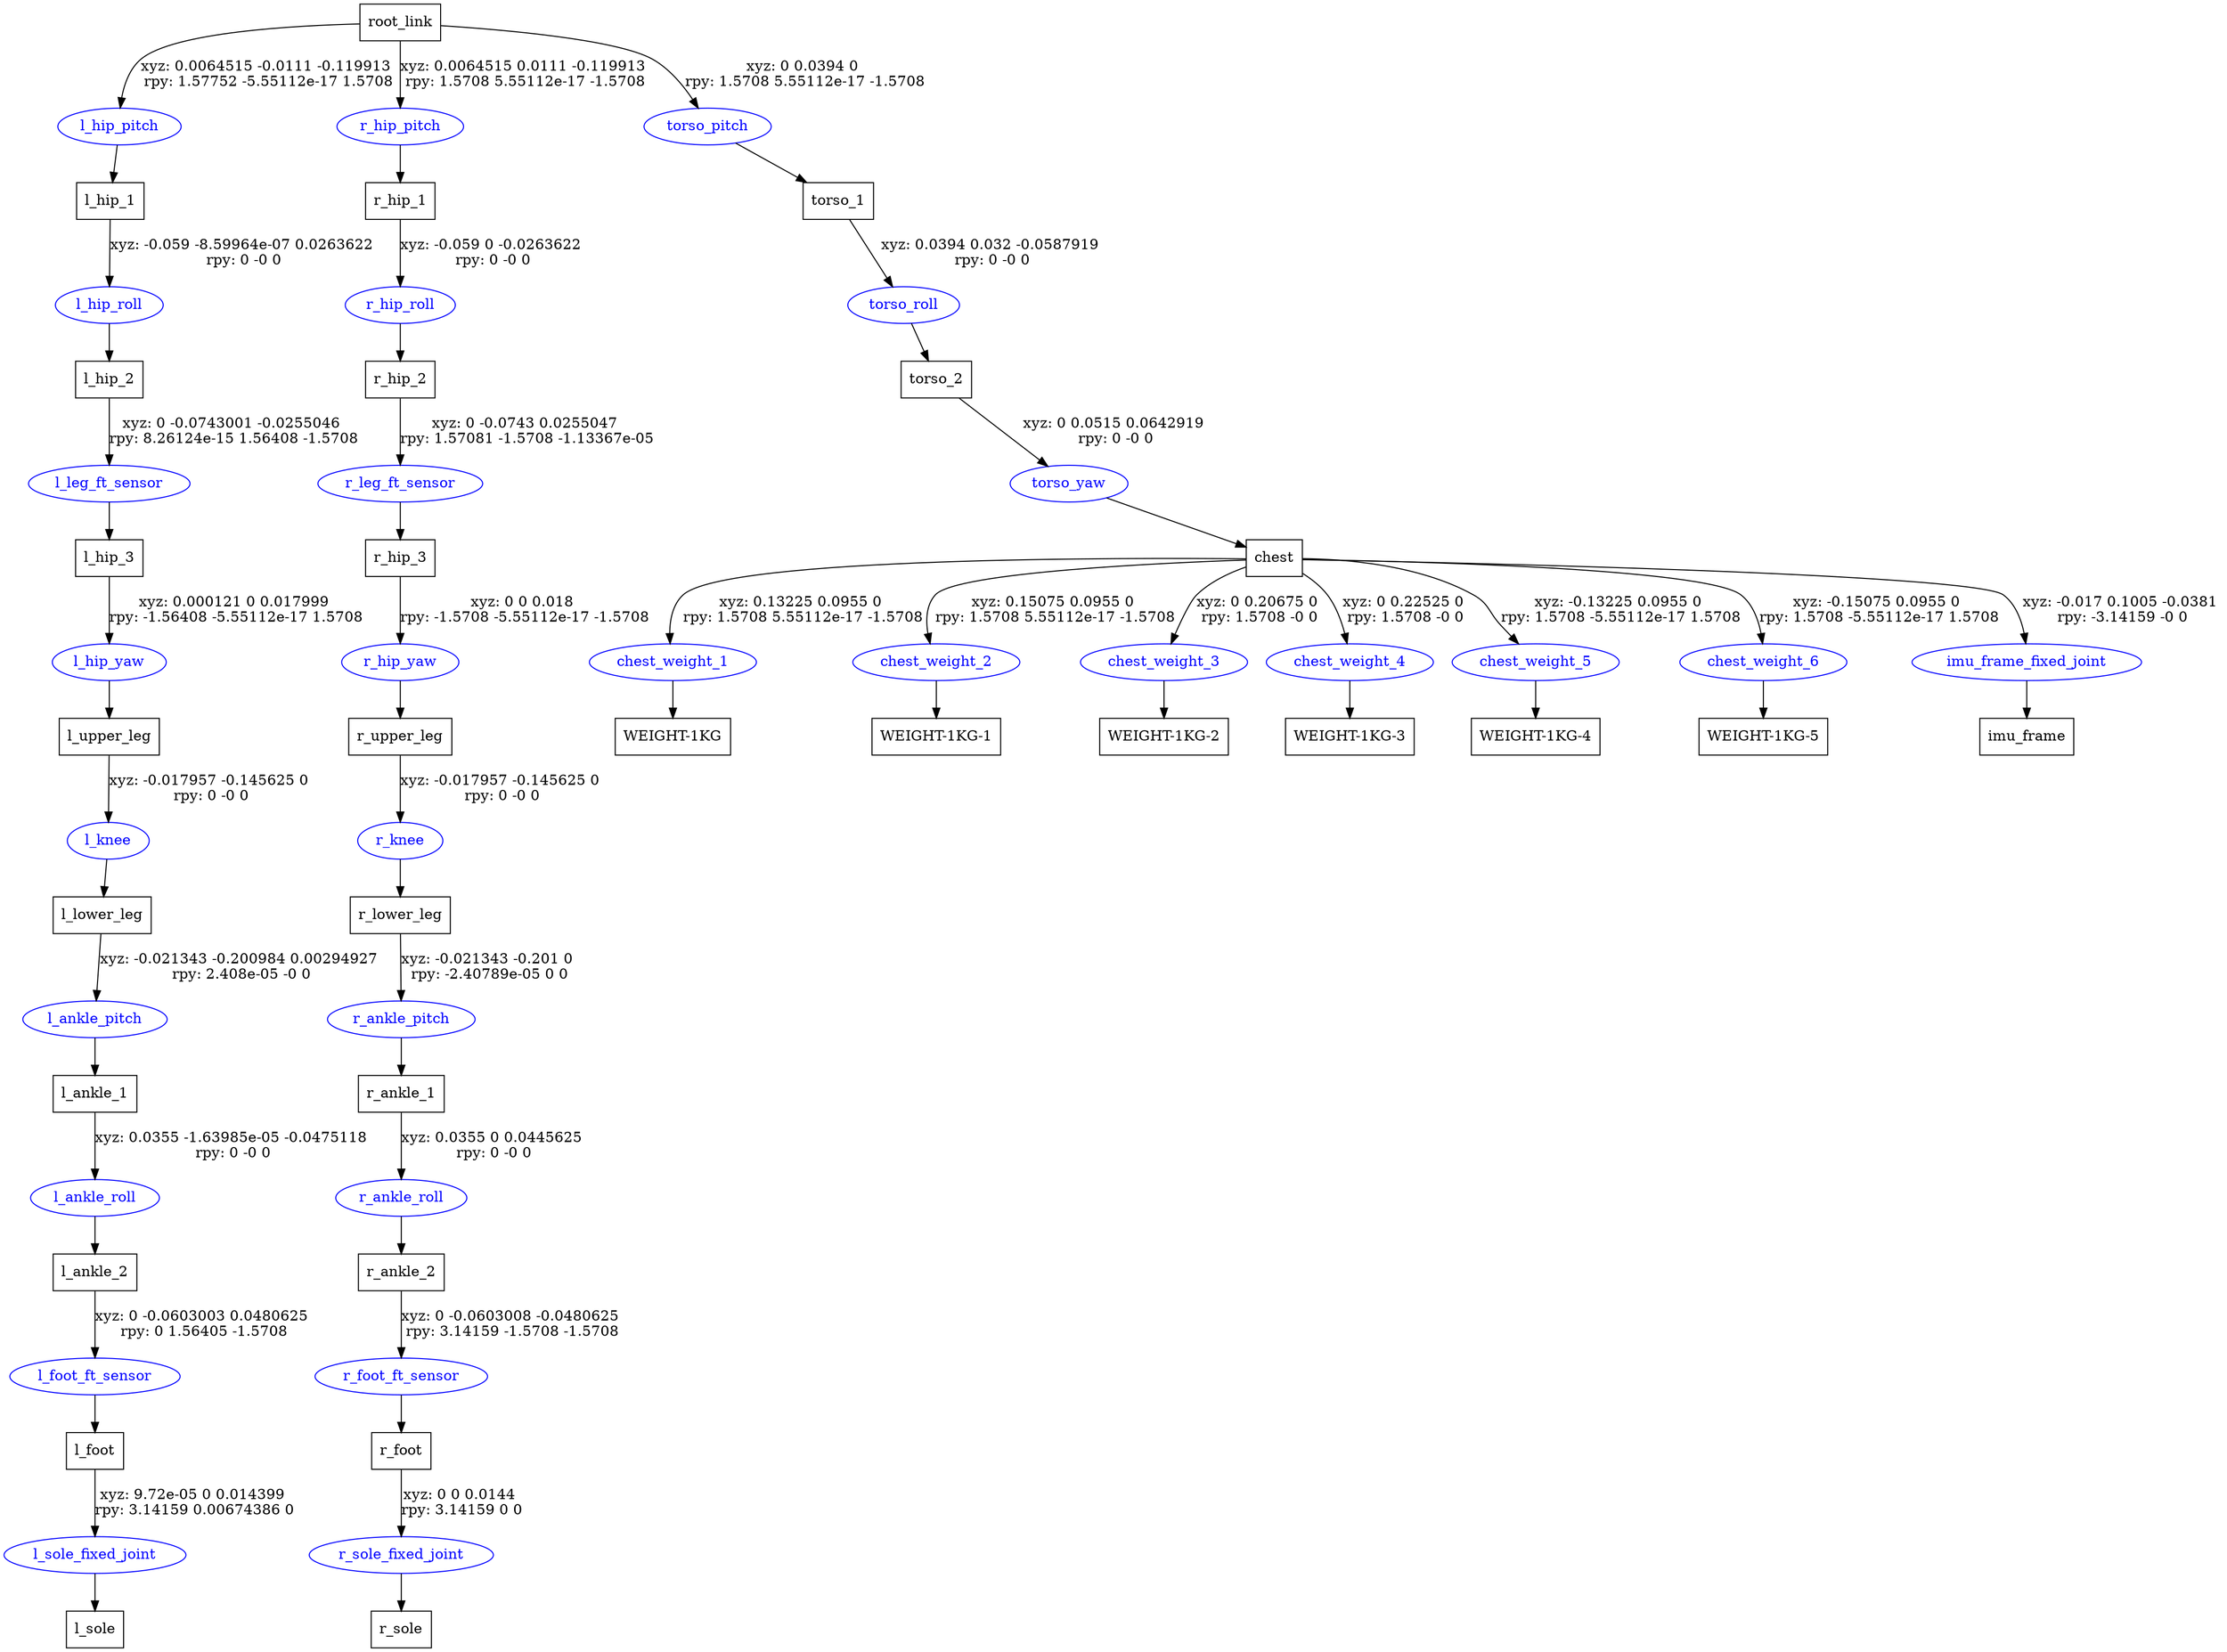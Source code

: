 digraph G {
node [shape=box];
"root_link" [label="root_link"];
"l_hip_1" [label="l_hip_1"];
"l_hip_2" [label="l_hip_2"];
"l_hip_3" [label="l_hip_3"];
"l_upper_leg" [label="l_upper_leg"];
"l_lower_leg" [label="l_lower_leg"];
"l_ankle_1" [label="l_ankle_1"];
"l_ankle_2" [label="l_ankle_2"];
"l_foot" [label="l_foot"];
"l_sole" [label="l_sole"];
"r_hip_1" [label="r_hip_1"];
"r_hip_2" [label="r_hip_2"];
"r_hip_3" [label="r_hip_3"];
"r_upper_leg" [label="r_upper_leg"];
"r_lower_leg" [label="r_lower_leg"];
"r_ankle_1" [label="r_ankle_1"];
"r_ankle_2" [label="r_ankle_2"];
"r_foot" [label="r_foot"];
"r_sole" [label="r_sole"];
"torso_1" [label="torso_1"];
"torso_2" [label="torso_2"];
"chest" [label="chest"];
"WEIGHT-1KG" [label="WEIGHT-1KG"];
"WEIGHT-1KG-1" [label="WEIGHT-1KG-1"];
"WEIGHT-1KG-2" [label="WEIGHT-1KG-2"];
"WEIGHT-1KG-3" [label="WEIGHT-1KG-3"];
"WEIGHT-1KG-4" [label="WEIGHT-1KG-4"];
"WEIGHT-1KG-5" [label="WEIGHT-1KG-5"];
"imu_frame" [label="imu_frame"];
node [shape=ellipse, color=blue, fontcolor=blue];
"root_link" -> "l_hip_pitch" [label="xyz: 0.0064515 -0.0111 -0.119913 \nrpy: 1.57752 -5.55112e-17 1.5708"]
"l_hip_pitch" -> "l_hip_1"
"l_hip_1" -> "l_hip_roll" [label="xyz: -0.059 -8.59964e-07 0.0263622 \nrpy: 0 -0 0"]
"l_hip_roll" -> "l_hip_2"
"l_hip_2" -> "l_leg_ft_sensor" [label="xyz: 0 -0.0743001 -0.0255046 \nrpy: 8.26124e-15 1.56408 -1.5708"]
"l_leg_ft_sensor" -> "l_hip_3"
"l_hip_3" -> "l_hip_yaw" [label="xyz: 0.000121 0 0.017999 \nrpy: -1.56408 -5.55112e-17 1.5708"]
"l_hip_yaw" -> "l_upper_leg"
"l_upper_leg" -> "l_knee" [label="xyz: -0.017957 -0.145625 0 \nrpy: 0 -0 0"]
"l_knee" -> "l_lower_leg"
"l_lower_leg" -> "l_ankle_pitch" [label="xyz: -0.021343 -0.200984 0.00294927 \nrpy: 2.408e-05 -0 0"]
"l_ankle_pitch" -> "l_ankle_1"
"l_ankle_1" -> "l_ankle_roll" [label="xyz: 0.0355 -1.63985e-05 -0.0475118 \nrpy: 0 -0 0"]
"l_ankle_roll" -> "l_ankle_2"
"l_ankle_2" -> "l_foot_ft_sensor" [label="xyz: 0 -0.0603003 0.0480625 \nrpy: 0 1.56405 -1.5708"]
"l_foot_ft_sensor" -> "l_foot"
"l_foot" -> "l_sole_fixed_joint" [label="xyz: 9.72e-05 0 0.014399 \nrpy: 3.14159 0.00674386 0"]
"l_sole_fixed_joint" -> "l_sole"
"root_link" -> "r_hip_pitch" [label="xyz: 0.0064515 0.0111 -0.119913 \nrpy: 1.5708 5.55112e-17 -1.5708"]
"r_hip_pitch" -> "r_hip_1"
"r_hip_1" -> "r_hip_roll" [label="xyz: -0.059 0 -0.0263622 \nrpy: 0 -0 0"]
"r_hip_roll" -> "r_hip_2"
"r_hip_2" -> "r_leg_ft_sensor" [label="xyz: 0 -0.0743 0.0255047 \nrpy: 1.57081 -1.5708 -1.13367e-05"]
"r_leg_ft_sensor" -> "r_hip_3"
"r_hip_3" -> "r_hip_yaw" [label="xyz: 0 0 0.018 \nrpy: -1.5708 -5.55112e-17 -1.5708"]
"r_hip_yaw" -> "r_upper_leg"
"r_upper_leg" -> "r_knee" [label="xyz: -0.017957 -0.145625 0 \nrpy: 0 -0 0"]
"r_knee" -> "r_lower_leg"
"r_lower_leg" -> "r_ankle_pitch" [label="xyz: -0.021343 -0.201 0 \nrpy: -2.40789e-05 0 0"]
"r_ankle_pitch" -> "r_ankle_1"
"r_ankle_1" -> "r_ankle_roll" [label="xyz: 0.0355 0 0.0445625 \nrpy: 0 -0 0"]
"r_ankle_roll" -> "r_ankle_2"
"r_ankle_2" -> "r_foot_ft_sensor" [label="xyz: 0 -0.0603008 -0.0480625 \nrpy: 3.14159 -1.5708 -1.5708"]
"r_foot_ft_sensor" -> "r_foot"
"r_foot" -> "r_sole_fixed_joint" [label="xyz: 0 0 0.0144 \nrpy: 3.14159 0 0"]
"r_sole_fixed_joint" -> "r_sole"
"root_link" -> "torso_pitch" [label="xyz: 0 0.0394 0 \nrpy: 1.5708 5.55112e-17 -1.5708"]
"torso_pitch" -> "torso_1"
"torso_1" -> "torso_roll" [label="xyz: 0.0394 0.032 -0.0587919 \nrpy: 0 -0 0"]
"torso_roll" -> "torso_2"
"torso_2" -> "torso_yaw" [label="xyz: 0 0.0515 0.0642919 \nrpy: 0 -0 0"]
"torso_yaw" -> "chest"
"chest" -> "chest_weight_1" [label="xyz: 0.13225 0.0955 0 \nrpy: 1.5708 5.55112e-17 -1.5708"]
"chest_weight_1" -> "WEIGHT-1KG"
"chest" -> "chest_weight_2" [label="xyz: 0.15075 0.0955 0 \nrpy: 1.5708 5.55112e-17 -1.5708"]
"chest_weight_2" -> "WEIGHT-1KG-1"
"chest" -> "chest_weight_3" [label="xyz: 0 0.20675 0 \nrpy: 1.5708 -0 0"]
"chest_weight_3" -> "WEIGHT-1KG-2"
"chest" -> "chest_weight_4" [label="xyz: 0 0.22525 0 \nrpy: 1.5708 -0 0"]
"chest_weight_4" -> "WEIGHT-1KG-3"
"chest" -> "chest_weight_5" [label="xyz: -0.13225 0.0955 0 \nrpy: 1.5708 -5.55112e-17 1.5708"]
"chest_weight_5" -> "WEIGHT-1KG-4"
"chest" -> "chest_weight_6" [label="xyz: -0.15075 0.0955 0 \nrpy: 1.5708 -5.55112e-17 1.5708"]
"chest_weight_6" -> "WEIGHT-1KG-5"
"chest" -> "imu_frame_fixed_joint" [label="xyz: -0.017 0.1005 -0.0381 \nrpy: -3.14159 -0 0"]
"imu_frame_fixed_joint" -> "imu_frame"
}
